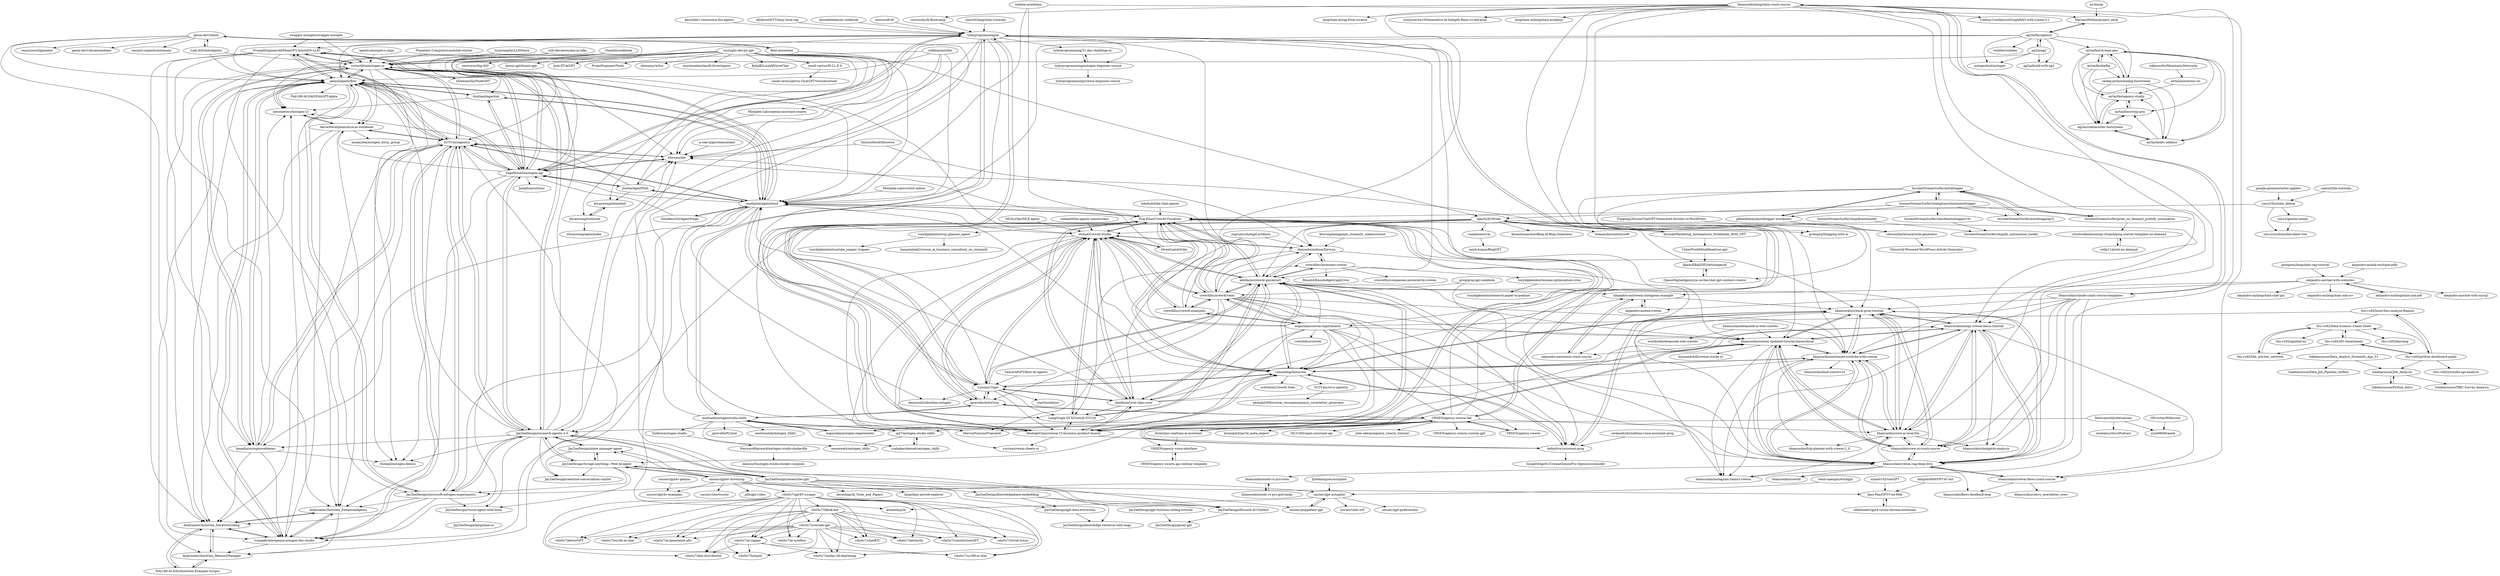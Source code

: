digraph G {
"microsoft/AI" -> "tylerprogramming/ai" ["e"=1]
"swagger-autogen/swagger-autogen" -> "PromptEngineer48/MemGPT-AutoGEN-LLM" ["e"=1]
"swagger-autogen/swagger-autogen" -> "victordibia/autogen-ui" ["e"=1]
"thu-vu92/Data-Science--Cheat-Sheet" -> "thu-vu92/DS-cheatsheets"
"thu-vu92/Data-Science--Cheat-Sheet" -> "thu-vu92/applied-ml"
"thu-vu92/Data-Science--Cheat-Sheet" -> "thu-vu92/the_witcher_network"
"thu-vu92/Data-Science--Cheat-Sheet" -> "thu-vu92/learning"
"lukebarousse/Python_Intro" -> "lukebarousse/Job_Analysis"
"RelevanceAI/relevanceai" -> "aj47/autogen-studio-skills"
"RelevanceAI/relevanceai" -> "misbahsy/Doc2Podcast" ["e"=1]
"RelevanceAI/relevanceai" -> "yym68686/aient"
"niklasnolte/MonotonicNetworks" -> "airtai/monotonic-nn"
"thu-vu92/python-dashboard-panel" -> "thu-vu92/youtube-api-analysis"
"thu-vu92/python-dashboard-panel" -> "thu-vu92/DS-cheatsheets"
"thu-vu92/python-dashboard-panel" -> "thu-vu92/Data-Science--Cheat-Sheet"
"thu-vu92/python-dashboard-panel" -> "thu-vu92/local-llms-analyse-finance"
"thu-vu92/python-dashboard-panel" -> "lukebarousse/Job_Analysis"
"thu-vu92/the_witcher_network" -> "thu-vu92/Data-Science--Cheat-Sheet"
"thu-vu92/DS-cheatsheets" -> "thu-vu92/Data-Science--Cheat-Sheet"
"thu-vu92/DS-cheatsheets" -> "thu-vu92/python-dashboard-panel"
"thu-vu92/DS-cheatsheets" -> "thu-vu92/the_witcher_network"
"lukebarousse/Job_Analysis" -> "lukebarousse/Python_Intro"
"lukebarousse/Job_Analysis" -> "lukebarousse/TRIC-Survey-Analysis"
"vitustockholm/nextjs-dropshiping-starter-template-on-demand" -> "willp11/print-on-demand"
"airtai/monotonic-nn" -> "airtai/fastagency-studio"
"lukebarousse/Data_Analyst_Streamlit_App_V1" -> "lukebarousse/Data_Job_Pipeline_Airflow"
"lukebarousse/Data_Analyst_Streamlit_App_V1" -> "lukebarousse/Job_Analysis"
"TrippingLettuce/ChatGPT-Generated-Articles-to-WordPress" -> "cleissonbarbosa/article-generator"
"ruankie/ecrivai" -> "minh-hoque/BlogGPT"
"airtai/docstring-gen" -> "ag2ai/cookiecutter-faststream"
"airtai/docstring-gen" -> "airtai/fastagency-studio"
"willp11/print-on-demand" -> "vitustockholm/nextjs-dropshiping-starter-template-on-demand"
"vdutts7/tiktok-bot" -> "vdutts7/botplot"
"vdutts7/tiktok-bot" -> "vdutts7/ai-generated-nfts"
"vdutts7/tiktok-bot" -> "vdutts7/midas-3d-depthmap"
"vdutts7/tiktok-bot" -> "vdutts7/ai-rapper"
"vdutts7/tiktok-bot" -> "vdutts7/dnn-distributed"
"vdutts7/tiktok-bot" -> "vdutts7/ai-mreflow"
"vdutts7/tiktok-bot" -> "vdutts7/youtube-gpt"
"vdutts7/tiktok-bot" -> "vdutts7/cs186-ai-chat"
"vdutts7/tiktok-bot" -> "vdutts7/chatBTC"
"vdutts7/tiktok-bot" -> "vdutts7/dexterity"
"vdutts7/tiktok-bot" -> "vdutts7/constitutionGPT"
"vdutts7/tiktok-bot" -> "vdutts7/trivial-trivia"
"airtai/nbdev-mkdocs" -> "ag2ai/cookiecutter-faststream"
"airtai/nbdev-mkdocs" -> "airtai/docstring-gen"
"airtai/nbdev-mkdocs" -> "airtai/fastagency-studio"
"airtai/nbdev-mkdocs" -> "airtai/faststream-gen"
"trypromptly/LLMStack" -> "victordibia/autogen-ui" ["e"=1]
"lobehub/lobe-chat-agents" -> "Eng-Elias/CrewAI-Visualizer" ["e"=1]
"e2b-dev/awesome-ai-sdks" -> "jaemil/agentsflow" ["e"=1]
"e2b-dev/awesome-ai-sdks" -> "SageMindAI/autogen-agi" ["e"=1]
"e2b-dev/awesome-ai-sdks" -> "victordibia/autogen-ui" ["e"=1]
"fjrdomingues/autopilot" -> "unconv/gpt-autopilot" ["e"=1]
"agentcoinorg/evo.ninja" -> "victordibia/autogen-ui" ["e"=1]
"alejandro-ao/ask-multiple-pdfs" -> "alejandro-ao/chat-with-websites" ["e"=1]
"Mintplex-Labs/vector-admin" -> "rnadigital/agentcloud" ["e"=1]
"szczyglis-dev/py-gpt" -> "Mintplex-Labs/openai-assistant-swarm" ["e"=1]
"szczyglis-dev/py-gpt" -> "jbexta/AgentPilot" ["e"=1]
"szczyglis-dev/py-gpt" -> "AJaySi/AI-Writer"
"szczyglis-dev/py-gpt" -> "PromtEngineer/Verbi" ["e"=1]
"szczyglis-dev/py-gpt" -> "nbonamy/witsy" ["e"=1]
"szczyglis-dev/py-gpt" -> "small-cactus/M.I.L.E.S"
"szczyglis-dev/py-gpt" -> "eliranwong/letmedoit"
"szczyglis-dev/py-gpt" -> "victordibia/autogen-ui"
"szczyglis-dev/py-gpt" -> "eliranwong/toolmate"
"szczyglis-dev/py-gpt" -> "muratcankoylan/AI-Investigator" ["e"=1]
"szczyglis-dev/py-gpt" -> "KoljaB/LocalAIVoiceChat" ["e"=1]
"szczyglis-dev/py-gpt" -> "enricoros/big-AGI" ["e"=1]
"szczyglis-dev/py-gpt" -> "rnadigital/agentcloud"
"szczyglis-dev/py-gpt" -> "bionic-gpt/bionic-gpt" ["e"=1]
"szczyglis-dev/py-gpt" -> "Josh-XT/AGiXT" ["e"=1]
"OpaceDigitalAgency/ai-scribe-chat-gpt-content-creator" -> "JamesEBall/SEOArticlegenAI"
"ax-llm/ax" -> "MarianoMolina/project_alice" ["e"=1]
"unconv/gpt-autopilot" -> "unconv/puppeteer-gpt"
"unconv/gpt-autopilot" -> "unconv/gpt-pydecorator"
"unconv/gpt-autopilot" -> "unconv/chat-wtf"
"unconv/gpt-autopilot" -> "kreneskyp/ix" ["e"=1]
"alejandro-ao/langchain-ask-pdf" -> "alejandro-ao/chat-with-websites" ["e"=1]
"eliranwong/letmedoit" -> "eliranwong/toolmate"
"SCTY-Inc/agentcy" -> "jaemil/agentsflow"
"SCTY-Inc/agentcy" -> "Andyinater/AutoGen_IterativeCoding"
"SCTY-Inc/agentcy" -> "ivangabriele/openai-autogen-dev-studio"
"SCTY-Inc/agentcy" -> "victordibia/autogen-ui"
"SCTY-Inc/agentcy" -> "AaronWard/generative-ai-workbook"
"SCTY-Inc/agentcy" -> "JayZeeDesign/microsoft-autogen-experiments"
"SCTY-Inc/agentcy" -> "Andyinater/AutoGen_EnhancedAgents"
"SCTY-Inc/agentcy" -> "JayZeeDesign/research-agents-3.0"
"SCTY-Inc/agentcy" -> "SageMindAI/autogen-agi"
"SCTY-Inc/agentcy" -> "PromptEngineer48/MemGPT-AutoGEN-LLM"
"SCTY-Inc/agentcy" -> "bonadio/autogenwebdemo"
"SCTY-Inc/agentcy" -> "thinkall/autogen-demos"
"SCTY-Inc/agentcy" -> "Andyinater/AutoGen_MemoryManager"
"SCTY-Inc/agentcy" -> "xforceai/ide"
"SCTY-Inc/agentcy" -> "rnadigital/agentcloud"
"team-openpm/workgpt" -> "unconv/gpt-autopilot" ["e"=1]
"airtai/fastkafka" -> "airtai/nbdev-mkdocs"
"airtai/fastkafka" -> "airtai/faststream-gen"
"airtai/fastkafka" -> "ag2ai/cookiecutter-faststream"
"airtai/fastkafka" -> "taskiq-python/taskiq-faststream"
"samwit/llm-tutorials" -> "yeyu2/Youtube_demos" ["e"=1]
"samwit/langchain-tutorials" -> "tylerprogramming/ai" ["e"=1]
"DataBassGit/AgentForge" -> "rnadigital/agentcloud" ["e"=1]
"DataBassGit/AgentForge" -> "SageMindAI/autogen-agi" ["e"=1]
"Chainlit/cookbook" -> "victordibia/autogen-ui" ["e"=1]
"Chainlit/cookbook" -> "rnadigital/agentcloud" ["e"=1]
"Chainlit/cookbook" -> "strnad/CrewAI-Studio" ["e"=1]
"Chainlit/cookbook" -> "antoineross/Autogen-UI" ["e"=1]
"viddexa/autollm" -> "victordibia/autogen-ui" ["e"=1]
"viddexa/autollm" -> "rnadigital/agentcloud" ["e"=1]
"viddexa/autollm" -> "jaemil/agentsflow" ["e"=1]
"viddexa/autollm" -> "JayZeeDesign/Discord-AI-Chatbot" ["e"=1]
"viddexa/autollm" -> "xforceai/ide" ["e"=1]
"kaushikb11/awesome-llm-agents" -> "tylerprogramming/ai" ["e"=1]
"jbexta/AgentPilot" -> "SageMindAI/autogen-agi" ["e"=1]
"jbexta/AgentPilot" -> "eliranwong/letmedoit" ["e"=1]
"jbexta/AgentPilot" -> "rnadigital/agentcloud" ["e"=1]
"jbexta/AgentPilot" -> "xforceai/ide" ["e"=1]
"jbexta/AgentPilot" -> "jaemil/agentsflow" ["e"=1]
"Link-AGI/AutoAgents" -> "jaemil/agentsflow" ["e"=1]
"Link-AGI/AutoAgents" -> "victordibia/autogen-ui" ["e"=1]
"Link-AGI/AutoAgents" -> "genia-dev/GeniA" ["e"=1]
"JayZeeDesign/researcher-gpt" -> "JayZeeDesign/Discord-AI-Chatbot"
"JayZeeDesign/researcher-gpt" -> "JayZeeDesign/research-agents-3.0"
"JayZeeDesign/researcher-gpt" -> "JayZeeDesign/Scrape-anything---Web-AI-agent"
"JayZeeDesign/researcher-gpt" -> "JayZeeDesign/inbox-manager-agent"
"JayZeeDesign/researcher-gpt" -> "JayZeeDesign/gpt-data-extraction"
"JayZeeDesign/researcher-gpt" -> "daveshap/AI_Tools_and_Papers" ["e"=1]
"JayZeeDesign/researcher-gpt" -> "JayZeeDesign/Knowledgebase-embedding"
"JayZeeDesign/researcher-gpt" -> "langchain-ai/web-explorer" ["e"=1]
"JayZeeDesign/researcher-gpt" -> "JayZeeDesign/microsoft-autogen-experiments"
"JayZeeDesign/microsoft-autogen-experiments" -> "SCTY-Inc/agentcy"
"JayZeeDesign/microsoft-autogen-experiments" -> "jaemil/agentsflow"
"JayZeeDesign/microsoft-autogen-experiments" -> "JayZeeDesign/vision-agent-with-llava"
"JayZeeDesign/microsoft-autogen-experiments" -> "Andyinater/AutoGen_IterativeCoding"
"JayZeeDesign/microsoft-autogen-experiments" -> "Andyinater/AutoGen_EnhancedAgents"
"JayZeeDesign/microsoft-autogen-experiments" -> "ivangabriele/openai-autogen-dev-studio"
"JayZeeDesign/microsoft-autogen-experiments" -> "JayZeeDesign/research-agents-3.0"
"JayZeeDesign/gpt-function-calling-tutorial" -> "JayZeeDesign/gmail-gpt"
"vdutts7/youtube-gpt" -> "vdutts7/botplot"
"vdutts7/youtube-gpt" -> "vdutts7/midas-3d-depthmap"
"vdutts7/youtube-gpt" -> "vdutts7/ai-rapper"
"vdutts7/youtube-gpt" -> "vdutts7/dnn-distributed"
"vdutts7/youtube-gpt" -> "vdutts7/cs186-ai-chat"
"vdutts7/youtube-gpt" -> "vdutts7/ai-generated-nfts"
"vdutts7/youtube-gpt" -> "vdutts7/ai-mreflow"
"vdutts7/youtube-gpt" -> "vdutts7/dexterity"
"vdutts7/youtube-gpt" -> "vdutts7/chatBTC"
"vdutts7/youtube-gpt" -> "vdutts7/betterGPT"
"vdutts7/youtube-gpt" -> "vdutts7/constitutionGPT"
"vdutts7/youtube-gpt" -> "vdutts7/trivial-trivia"
"vdutts7/youtube-gpt" -> "vdutts7/ee16b-ai-chat"
"ivangabriele/openai-autogen-dev-studio" -> "Andyinater/AutoGen_IterativeCoding"
"ivangabriele/openai-autogen-dev-studio" -> "Andyinater/AutoGen_EnhancedAgents"
"ivangabriele/openai-autogen-dev-studio" -> "Andyinater/AutoGen_MemoryManager"
"ivangabriele/openai-autogen-dev-studio" -> "SCTY-Inc/agentcy"
"ivangabriele/openai-autogen-dev-studio" -> "jaemil/agentsflow"
"ivangabriele/openai-autogen-dev-studio" -> "antoineross/Autogen-UI"
"Andyinater/AutoGen_MemoryManager" -> "Andyinater/AutoGen_IterativeCoding"
"Andyinater/AutoGen_MemoryManager" -> "Poly186-AI-DAO/AutoGen-Example-Scripts"
"ktynski/Marketing_Automations_Notebooks_With_GPT" -> "AJaySi/AI-Writer" ["e"=1]
"ktynski/Marketing_Automations_Notebooks_With_GPT" -> "CyberPunkMetalHead/seo-gpt" ["e"=1]
"genia-dev/GeniA" -> "genia-dev/vibraniumdome"
"genia-dev/GeniA" -> "emrgnt-cmplxty/automata" ["e"=1]
"genia-dev/GeniA" -> "SageMindAI/autogen-agi"
"genia-dev/GeniA" -> "fleet-ai/context" ["e"=1]
"genia-dev/GeniA" -> "kreneskyp/ix" ["e"=1]
"genia-dev/GeniA" -> "ivangabriele/openai-autogen-dev-studio"
"genia-dev/GeniA" -> "jaemil/agentsflow"
"genia-dev/GeniA" -> "ennucore/clippinator" ["e"=1]
"genia-dev/GeniA" -> "Link-AGI/AutoAgents" ["e"=1]
"CyberPunkMetalHead/seo-gpt" -> "JamesEBall/SEOArticlegenAI"
"cleissonbarbosa/article-generator" -> "Glimor/AI-Powered-WordPress-Article-Generator"
"jakeadelman/autoblogger-wordpress" -> "IncomeStreamSurfer/autoblogger"
"jakeadelman/autoblogger-wordpress" -> "cleissonbarbosa/article-generator"
"IncomeStreamSurfer/autoblogger" -> "jakeadelman/autoblogger-wordpress"
"IncomeStreamSurfer/autoblogger" -> "IncomeStreamSurfer/autobloggingv2"
"IncomeStreamSurfer/autoblogger" -> "IncomeStreamSurfer/chatgptassistantautoblogger"
"IncomeStreamSurfer/autoblogger" -> "IncomeStreamSurfer/print_on_demand_printify_automation"
"IncomeStreamSurfer/autoblogger" -> "grumpyp/blogging-with-ai"
"IncomeStreamSurfer/autoblogger" -> "OpaceDigitalAgency/ai-scribe-chat-gpt-content-creator"
"Andyinater/AutoGen_IterativeCoding" -> "Andyinater/AutoGen_MemoryManager"
"Andyinater/AutoGen_IterativeCoding" -> "ivangabriele/openai-autogen-dev-studio"
"Andyinater/AutoGen_IterativeCoding" -> "Andyinater/AutoGen_EnhancedAgents"
"Andyinater/AutoGen_IterativeCoding" -> "Poly186-AI-DAO/AutoGen-Example-Scripts"
"JayZeeDesign/gpt-data-extraction" -> "JayZeeDesign/knowledge-retrieval-with-imgs"
"JayZeeDesign/Discord-AI-Chatbot" -> "JayZeeDesign/gmail-gpt"
"unconv/puppeteer-gpt" -> "unconv/gpt-autopilot"
"IncomeStreamSurfer/print_on_demand_printify_automation" -> "vitustockholm/nextjs-dropshiping-starter-template-on-demand"
"IncomeStreamSurfer/print_on_demand_printify_automation" -> "IncomeStreamSurfer/autoblogger"
"JamesEBall/SEOArticlegenAI" -> "OpaceDigitalAgency/ai-scribe-chat-gpt-content-creator"
"AaronWard/generative-ai-workbook" -> "SCTY-Inc/agentcy"
"AaronWard/generative-ai-workbook" -> "antoineross/Autogen-UI"
"AaronWard/generative-ai-workbook" -> "Andyinater/AutoGen_IterativeCoding"
"AaronWard/generative-ai-workbook" -> "Andyinater/AutoGen_EnhancedAgents"
"AaronWard/generative-ai-workbook" -> "msamylea/autogen_focus_group"
"AaronWard/generative-ai-workbook" -> "ivangabriele/openai-autogen-dev-studio"
"Poly186-AI-DAO/AutoGen-Example-Scripts" -> "Andyinater/AutoGen_MemoryManager"
"Poly186-AI-DAO/AutoGen-Example-Scripts" -> "Andyinater/AutoGen_IterativeCoding"
"JayZeeDesign/Knowledgebase-embedding" -> "JayZeeDesign/gpt-data-extraction"
"JayZeeDesign/Knowledgebase-embedding" -> "JayZeeDesign/Discord-AI-Chatbot"
"JayZeeDesign/Knowledgebase-embedding" -> "JayZeeDesign/knowledge-retrieval-with-imgs"
"airtai/faststream-gen" -> "taskiq-python/taskiq-faststream"
"airtai/faststream-gen" -> "airtai/nbdev-mkdocs"
"airtai/faststream-gen" -> "ag2ai/cookiecutter-faststream"
"airtai/faststream-gen" -> "airtai/fastagency-studio"
"airtai/faststream-gen" -> "airtai/fastkafka"
"airtai/faststream-gen" -> "airtai/docstring-gen"
"StreetLamb/tribe" -> "strnad/CrewAI-Studio" ["e"=1]
"StreetLamb/tribe" -> "xforceai/ide" ["e"=1]
"Jiayi-Pan/GPT-V-on-Web" -> "olliethedev/gpt4-vision-chrome-extension"
"ishan0102/vimGPT" -> "Jiayi-Pan/GPT-V-on-Web" ["e"=1]
"xforceai/ide" -> "SageMindAI/autogen-agi"
"xforceai/ide" -> "SCTY-Inc/agentcy"
"VRSEN/agency-swarm" -> "VRSEN/agency-swarm-lab" ["e"=1]
"bhancockio/nextjs-crewai-basic-tutorial" -> "bhancockio/crewai-groq-tutorial"
"bhancockio/nextjs-crewai-basic-tutorial" -> "bhancockio/crewai-updated-tutorial-hierarchical"
"bhancockio/nextjs-crewai-basic-tutorial" -> "bhancockio/automate-youtube-with-crewai"
"bhancockio/nextjs-crewai-basic-tutorial" -> "bhancockio/instagram-llama3-crewai"
"bhancockio/nextjs-crewai-basic-tutorial" -> "bhancockio/crew-ai-crash-course"
"bhancockio/nextjs-crewai-basic-tutorial" -> "bhancockio/crew-ai-local-llm"
"bhancockio/nextjs-crewai-basic-tutorial" -> "bhancockio/crewai-rag-deep-dive"
"bhancockio/nextjs-crewai-basic-tutorial" -> "bhancockio/crewai-flows-crash-course"
"bhancockio/nextjs-crewai-basic-tutorial" -> "bhancockio/chatgpt4o-analysis"
"crewAIInc/crewAI-examples" -> "crewAIInc/crewAI-tools" ["e"=1]
"crewAIInc/crewAI-examples" -> "strnad/CrewAI-Studio" ["e"=1]
"crewAIInc/crewAI-examples" -> "majacinka/crewai-experiments" ["e"=1]
"crewAIInc/crewAI-examples" -> "Eng-Elias/CrewAI-Visualizer" ["e"=1]
"AllAboutAI-YT/easy-local-rag" -> "tylerprogramming/ai" ["e"=1]
"a-real-ai/pywinassistant" -> "xforceai/ide" ["e"=1]
"eidolon-ai/eidolon" -> "MarianoMolina/project_alice" ["e"=1]
"eidolon-ai/eidolon" -> "Eng-Elias/CrewAI-Visualizer" ["e"=1]
"eidolon-ai/eidolon" -> "rnadigital/agentcloud" ["e"=1]
"MLSysOps/MLE-agent" -> "strnad/CrewAI-Studio" ["e"=1]
"curiousily/AI-Bootcamp" -> "tylerprogramming/ai" ["e"=1]
"unconv/gpt4v-browsing" -> "JayZeeDesign/Scrape-anything---Web-AI-agent"
"unconv/gpt4v-browsing" -> "unconv/puppeteer-gpt"
"unconv/gpt4v-browsing" -> "vdutts7/gpt4V-scraper"
"unconv/gpt4v-browsing" -> "Jiayi-Pan/GPT-V-on-Web"
"unconv/gpt4v-browsing" -> "unconv/gpt-autopilot"
"unconv/gpt4v-browsing" -> "unconv/shortrocity" ["e"=1]
"unconv/gpt4v-browsing" -> "JayZeeDesign/inbox-manager-agent"
"unconv/gpt4v-browsing" -> "unconv/gpt4v-examples"
"unconv/gpt4v-browsing" -> "jide/gpt-video"
"JayZeeDesign/Scrape-anything---Web-AI-agent" -> "unconv/gpt4v-browsing"
"JayZeeDesign/Scrape-anything---Web-AI-agent" -> "JayZeeDesign/research-agents-3.0"
"JayZeeDesign/Scrape-anything---Web-AI-agent" -> "JayZeeDesign/inbox-manager-agent"
"JayZeeDesign/Scrape-anything---Web-AI-agent" -> "JayZeeDesign/realtime-conversation-copilot"
"JayZeeDesign/Scrape-anything---Web-AI-agent" -> "JayZeeDesign/researcher-gpt"
"JayZeeDesign/Scrape-anything---Web-AI-agent" -> "JayZeeDesign/vision-agent-with-llava"
"JayZeeDesign/Scrape-anything---Web-AI-agent" -> "JayZeeDesign/microsoft-autogen-experiments"
"olliethedev/gpt4-vision-chrome-extension" -> "Jiayi-Pan/GPT-V-on-Web"
"WaywardHayward/autogen-studio-dockerfile" -> "danmurf/autogen-studio-docker-compose"
"yeyu2/Youtube_demos" -> "yeyu2/gemini-nextjs"
"yeyu2/Youtube_demos" -> "yeyu2/multimodal-client-vite"
"yeyu2/Youtube_demos" -> "Eng-Elias/CrewAI-Visualizer"
"small-cactus/M.I.L.E.S" -> "small-cactus/Jarvis-ChatGPT-VoiceAssistant"
"JayZeeDesign/research-agents-3.0" -> "JayZeeDesign/Scrape-anything---Web-AI-agent"
"JayZeeDesign/research-agents-3.0" -> "SCTY-Inc/agentcy"
"JayZeeDesign/research-agents-3.0" -> "SageMindAI/autogen-agi"
"JayZeeDesign/research-agents-3.0" -> "JayZeeDesign/inbox-manager-agent"
"JayZeeDesign/research-agents-3.0" -> "JayZeeDesign/microsoft-autogen-experiments"
"JayZeeDesign/research-agents-3.0" -> "JayZeeDesign/vision-agent-with-llava"
"JayZeeDesign/research-agents-3.0" -> "jaemil/agentsflow"
"JayZeeDesign/research-agents-3.0" -> "JayZeeDesign/researcher-gpt"
"JayZeeDesign/research-agents-3.0" -> "victordibia/autogen-ui"
"JayZeeDesign/research-agents-3.0" -> "xforceai/ide"
"JayZeeDesign/research-agents-3.0" -> "JayZeeDesign/realtime-conversation-copilot"
"JayZeeDesign/research-agents-3.0" -> "thinkall/autogen-demos"
"JayZeeDesign/research-agents-3.0" -> "bonadio/autogenwebdemo"
"JayZeeDesign/research-agents-3.0" -> "JayZeeDesign/Discord-AI-Chatbot"
"JayZeeDesign/research-agents-3.0" -> "PromptEngineer48/MemGPT-AutoGEN-LLM"
"pixegami/langchain-rag-tutorial" -> "alejandro-ao/chat-with-websites" ["e"=1]
"VRSEN/agency-swarm-lab" -> "VRSEN/agency-swarm" ["e"=1]
"VRSEN/agency-swarm-lab" -> "jgravelle/AutoGroq" ["e"=1]
"VRSEN/agency-swarm-lab" -> "john-adeojo/agency_swarm_tutorial" ["e"=1]
"VRSEN/agency-swarm-lab" -> "VRSEN/agency-swarm-custom-gpt"
"VRSEN/agency-swarm-lab" -> "disler/poc-realtime-ai-assistant" ["e"=1]
"VRSEN/agency-swarm-lab" -> "VRSEN/agency-voice-interface"
"VRSEN/agency-swarm-lab" -> "Eng-Elias/CrewAI-Visualizer"
"VRSEN/agency-swarm-lab" -> "MervinPraison/PraisonAI" ["e"=1]
"VRSEN/agency-swarm-lab" -> "JayZeeDesign/research-agents-3.0"
"VRSEN/agency-swarm-lab" -> "tylerprogramming/ai"
"VRSEN/agency-swarm-lab" -> "brainqub3/jar3d_meta_expert" ["e"=1]
"VRSEN/agency-swarm-lab" -> "JayZeeDesign/Scrape-anything---Web-AI-agent"
"VRSEN/agency-swarm-lab" -> "SCTY-Inc/agentcy"
"VRSEN/agency-swarm-lab" -> "bhancockio/crew-ai-local-llm"
"VRSEN/agency-swarm-lab" -> "MLT-OSS/open-assistant-api" ["e"=1]
"groq/groq-api-cookbook" -> "definitive-io/crewai-groq" ["e"=1]
"groq/groq-api-cookbook" -> "crewAIInc/crewAI-tools" ["e"=1]
"bhancockio/crew-ai-crash-course" -> "bhancockio/crewai-updated-tutorial-hierarchical"
"bhancockio/crew-ai-crash-course" -> "bhancockio/crew-ai-local-llm"
"bhancockio/crew-ai-crash-course" -> "bhancockio/nextjs-crewai-basic-tutorial"
"bhancockio/crew-ai-crash-course" -> "bhancockio/crewai-groq-tutorial"
"bhancockio/crew-ai-crash-course" -> "bhancockio/crewai-rag-deep-dive"
"bhancockio/crew-ai-crash-course" -> "bhancockio/automate-youtube-with-crewai"
"Eng-Elias/CrewAI-Visualizer" -> "AbubakrChan/crewai-UI-business-product-launch"
"Eng-Elias/CrewAI-Visualizer" -> "LangGraph-GUI/CrewAI-GUI-Qt"
"Eng-Elias/CrewAI-Visualizer" -> "strnad/CrewAI-Studio"
"Eng-Elias/CrewAI-Visualizer" -> "yanniedog/Autocrew"
"Eng-Elias/CrewAI-Visualizer" -> "definitive-io/crewai-groq"
"Eng-Elias/CrewAI-Visualizer" -> "crewAIInc/crewAI-tools"
"Eng-Elias/CrewAI-Visualizer" -> "alexfazio/crewAI-quickstart"
"Eng-Elias/CrewAI-Visualizer" -> "Upsonic/Tiger"
"Eng-Elias/CrewAI-Visualizer" -> "rnadigital/agentcloud"
"Eng-Elias/CrewAI-Visualizer" -> "bhancockio/crewai-rag-deep-dive"
"Eng-Elias/CrewAI-Visualizer" -> "bhancockio/crewai-updated-tutorial-hierarchical"
"Eng-Elias/CrewAI-Visualizer" -> "bhancockio/crewai-groq-tutorial"
"Eng-Elias/CrewAI-Visualizer" -> "bhancockio/nextjs-crewai-basic-tutorial"
"Eng-Elias/CrewAI-Visualizer" -> "alexfazio/viral-clips-crew"
"Eng-Elias/CrewAI-Visualizer" -> "tonykipkemboi/trip_planner_agent"
"thu-vu92/local-llms-analyse-finance" -> "thu-vu92/python-dashboard-panel"
"thu-vu92/local-llms-analyse-finance" -> "majacinka/crewai-experiments"
"thu-vu92/local-llms-analyse-finance" -> "thu-vu92/Data-Science--Cheat-Sheet"
"Planetary-Computers/autotab-starter" -> "victordibia/autogen-ui" ["e"=1]
"bhancockio/crewai-updated-tutorial-hierarchical" -> "bhancockio/crew-ai-crash-course"
"bhancockio/crewai-updated-tutorial-hierarchical" -> "bhancockio/crewai-groq-tutorial"
"bhancockio/crewai-updated-tutorial-hierarchical" -> "bhancockio/automate-youtube-with-crewai"
"bhancockio/crewai-updated-tutorial-hierarchical" -> "bhancockio/crew-ai-local-llm"
"bhancockio/crewai-updated-tutorial-hierarchical" -> "bhancockio/nextjs-crewai-basic-tutorial"
"bhancockio/crewai-updated-tutorial-hierarchical" -> "linuxandchill/crewai-stocks-yt"
"bhancockio/crewai-updated-tutorial-hierarchical" -> "alejandro-ao/crewai-crash-course"
"bhancockio/crewai-updated-tutorial-hierarchical" -> "bhancockio/instagram-llama3-crewai"
"bhancockio/crewai-updated-tutorial-hierarchical" -> "bhancockio/crewai-rag-deep-dive"
"bhancockio/crewai-updated-tutorial-hierarchical" -> "AbubakrChan/crewai-UI-business-product-launch"
"bhancockio/crewai-groq-tutorial" -> "bhancockio/crewai-updated-tutorial-hierarchical"
"bhancockio/crewai-groq-tutorial" -> "bhancockio/crew-ai-local-llm"
"bhancockio/crewai-groq-tutorial" -> "bhancockio/nextjs-crewai-basic-tutorial"
"bhancockio/crewai-groq-tutorial" -> "bhancockio/instagram-llama3-crewai"
"bhancockio/crewai-groq-tutorial" -> "bhancockio/automate-youtube-with-crewai"
"bhancockio/crewai-groq-tutorial" -> "bhancockio/crew-ai-crash-course"
"bhancockio/crewai-groq-tutorial" -> "definitive-io/crewai-groq"
"bhancockio/crewai-groq-tutorial" -> "yanniedog/Autocrew"
"bhancockio/crewai-groq-tutorial" -> "bhancockio/crewai-rag-deep-dive"
"jaemil/agentsflow" -> "victordibia/autogen-ui"
"jaemil/agentsflow" -> "SCTY-Inc/agentcy"
"jaemil/agentsflow" -> "ivangabriele/openai-autogen-dev-studio"
"jaemil/agentsflow" -> "bonadio/autogenwebdemo"
"jaemil/agentsflow" -> "rnadigital/agentcloud"
"jaemil/agentsflow" -> "Andyinater/AutoGen_IterativeCoding"
"jaemil/agentsflow" -> "SageMindAI/autogen-agi"
"jaemil/agentsflow" -> "JayZeeDesign/microsoft-autogen-experiments"
"jaemil/agentsflow" -> "Andyinater/AutoGen_EnhancedAgents"
"jaemil/agentsflow" -> "PromptEngineer48/MemGPT-AutoGEN-LLM"
"jaemil/agentsflow" -> "dustland/agentok"
"jaemil/agentsflow" -> "Andyinater/AutoGen_MemoryManager"
"jaemil/agentsflow" -> "antoineross/Autogen-UI"
"jaemil/agentsflow" -> "Poly186-AI-DAO/PolyGPT-alpha"
"jaemil/agentsflow" -> "AaronWard/generative-ai-workbook"
"victordibia/autogen-ui" -> "jaemil/agentsflow"
"victordibia/autogen-ui" -> "SCTY-Inc/agentcy"
"victordibia/autogen-ui" -> "bonadio/autogenwebdemo"
"victordibia/autogen-ui" -> "rnadigital/agentcloud"
"victordibia/autogen-ui" -> "PromptEngineer48/MemGPT-AutoGEN-LLM"
"victordibia/autogen-ui" -> "antoineross/Autogen-UI"
"victordibia/autogen-ui" -> "SageMindAI/autogen-agi"
"victordibia/autogen-ui" -> "ivangabriele/openai-autogen-dev-studio"
"victordibia/autogen-ui" -> "AaronWard/generative-ai-workbook"
"victordibia/autogen-ui" -> "xforceai/ide"
"victordibia/autogen-ui" -> "JayZeeDesign/research-agents-3.0"
"victordibia/autogen-ui" -> "thinkall/autogen-demos"
"victordibia/autogen-ui" -> "Andyinater/AutoGen_IterativeCoding"
"victordibia/autogen-ui" -> "xXAdonesXx/NodeGPT" ["e"=1]
"victordibia/autogen-ui" -> "dustland/agentok"
"crewAIInc/crewAI-tools" -> "crewAIInc/crewAI-examples" ["e"=1]
"crewAIInc/crewAI-tools" -> "Eng-Elias/CrewAI-Visualizer"
"crewAIInc/crewAI-tools" -> "strnad/CrewAI-Studio"
"crewAIInc/crewAI-tools" -> "alexfazio/crewAI-quickstart"
"crewAIInc/crewAI-tools" -> "AbubakrChan/crewai-UI-business-product-launch"
"crewAIInc/crewAI-tools" -> "yanniedog/Autocrew"
"crewAIInc/crewAI-tools" -> "majacinka/crewai-experiments"
"crewAIInc/crewAI-tools" -> "bhancockio/crewai-updated-tutorial-hierarchical"
"crewAIInc/crewAI-tools" -> "jgravelle/AutoGroq" ["e"=1]
"crewAIInc/crewAI-tools" -> "MervinPraison/PraisonAI" ["e"=1]
"crewAIInc/crewAI-tools" -> "bhancockio/crewai-rag-deep-dive"
"crewAIInc/crewAI-tools" -> "rnadigital/agentcloud"
"crewAIInc/crewAI-tools" -> "bhancockio/automate-youtube-with-crewai"
"crewAIInc/crewAI-tools" -> "crewAIInc/awesome-crewai"
"crewAIInc/crewAI-tools" -> "theyashwanthsai/Devyan"
"ddupont808/GPT-4V-Act" -> "Jiayi-Pan/GPT-V-on-Web" ["e"=1]
"tylerprogramming/ai" -> "tylerprogramming/31-day-challenge-ai"
"tylerprogramming/ai" -> "jgravelle/AutoGroq" ["e"=1]
"tylerprogramming/ai" -> "SageMindAI/autogen-agi"
"tylerprogramming/ai" -> "tylerprogramming/autogen-beginner-course"
"tylerprogramming/ai" -> "madtank/autogenstudio-skills"
"tylerprogramming/ai" -> "SCTY-Inc/agentcy"
"tylerprogramming/ai" -> "JayZeeDesign/research-agents-3.0"
"tylerprogramming/ai" -> "PromptEngineer48/MemGPT-AutoGEN-LLM"
"tylerprogramming/ai" -> "jaemil/agentsflow"
"tylerprogramming/ai" -> "alexfazio/crewAI-quickstart"
"tylerprogramming/ai" -> "MervinPraison/PraisonAI" ["e"=1]
"tylerprogramming/ai" -> "xforceai/ide"
"tylerprogramming/ai" -> "crewAIInc/crewAI-tools"
"tylerprogramming/ai" -> "thinkall/autogen-demos"
"tylerprogramming/ai" -> "VRSEN/agency-swarm-lab"
"serkandyck/realtime-voice-assistant-groq" -> "definitive-io/crewai-groq" ["e"=1]
"majacinka/crewai-experiments" -> "crewAIInc/crewAI-tools"
"majacinka/crewai-experiments" -> "crewAIInc/crewAI-examples" ["e"=1]
"majacinka/crewai-experiments" -> "alexfazio/crewAI-quickstart"
"majacinka/crewai-experiments" -> "yanniedog/Autocrew"
"majacinka/crewai-experiments" -> "Eng-Elias/CrewAI-Visualizer"
"majacinka/crewai-experiments" -> "AbubakrChan/crewai-UI-business-product-launch"
"majacinka/crewai-experiments" -> "bhancockio/crewai-updated-tutorial-hierarchical"
"majacinka/crewai-experiments" -> "strnad/CrewAI-Studio"
"majacinka/crewai-experiments" -> "majacinka/autogen-experiments"
"majacinka/crewai-experiments" -> "definitive-io/crewai-groq"
"majacinka/crewai-experiments" -> "crewAIInc/crewAI" ["e"=1]
"majacinka/crewai-experiments" -> "alexfazio/viral-clips-crew"
"majacinka/crewai-experiments" -> "VRSEN/agency-swarm" ["e"=1]
"majacinka/crewai-experiments" -> "VRSEN/agency-swarm-lab"
"majacinka/crewai-experiments" -> "tylerprogramming/ai"
"jgravelle/AutoGroq" -> "strnad/CrewAI-Studio" ["e"=1]
"jgravelle/AutoGroq" -> "VRSEN/agency-swarm-lab" ["e"=1]
"jgravelle/AutoGroq" -> "tylerprogramming/ai" ["e"=1]
"jgravelle/AutoGroq" -> "madtank/autogenstudio-skills" ["e"=1]
"jgravelle/AutoGroq" -> "Upsonic/Tiger" ["e"=1]
"SamurAIGPT/Best-AI-Agents" -> "Upsonic/Tiger" ["e"=1]
"alejandro-ao/crewai-instagram-example" -> "alejandro-ao/crewai-crash-course"
"alejandro-ao/crewai-instagram-example" -> "alejandro-ao/exa-crewai"
"alejandro-ao/crewai-instagram-example" -> "bhancockio/crewai-groq-tutorial"
"PromptEngineer48/MemGPT-AutoGEN-LLM" -> "jaemil/agentsflow"
"PromptEngineer48/MemGPT-AutoGEN-LLM" -> "SageMindAI/autogen-agi"
"PromptEngineer48/MemGPT-AutoGEN-LLM" -> "SCTY-Inc/agentcy"
"PromptEngineer48/MemGPT-AutoGEN-LLM" -> "victordibia/autogen-ui"
"PromptEngineer48/MemGPT-AutoGEN-LLM" -> "JayZeeDesign/microsoft-autogen-experiments"
"PromptEngineer48/MemGPT-AutoGEN-LLM" -> "Andyinater/AutoGen_IterativeCoding"
"PromptEngineer48/MemGPT-AutoGEN-LLM" -> "Andyinater/AutoGen_EnhancedAgents"
"PromptEngineer48/MemGPT-AutoGEN-LLM" -> "bonadio/autogenwebdemo"
"MarianoMolina/project_alice" -> "ag2ai/fastagency"
"definitive-io/crewai-groq" -> "yanniedog/Autocrew"
"definitive-io/crewai-groq" -> "bhancockio/crewai-groq-tutorial"
"definitive-io/crewai-groq" -> "InsightEdge01/CrewaiGeminiPro-Opensourcemodel"
"definitive-io/crewai-groq" -> "Eng-Elias/CrewAI-Visualizer"
"dustland/agentok" -> "jaemil/agentsflow"
"dustland/agentok" -> "rnadigital/agentcloud"
"dustland/agentok" -> "SageMindAI/autogen-agi"
"dustland/agentok" -> "antoineross/Autogen-UI"
"alejandro-ao/chat-with-websites" -> "alejandro-ao/chat-with-mysql"
"alejandro-ao/chat-with-websites" -> "alejandro-ao/exa-crewai"
"alejandro-ao/chat-with-websites" -> "alejandro-ao/crewai-instagram-example"
"alejandro-ao/chat-with-websites" -> "alejandro-ao/langchain-chat-gui" ["e"=1]
"alejandro-ao/chat-with-websites" -> "alejandro-ao/langchain-ask-csv" ["e"=1]
"alejandro-ao/chat-with-websites" -> "alejandro-ao/langchain-ask-pdf" ["e"=1]
"madtank/autogenstudio-skills" -> "aj47/autogen-studio-skills"
"madtank/autogenstudio-skills" -> "majacinka/autogen-experiments"
"madtank/autogenstudio-skills" -> "csabakecskemeti/autogen_skillz"
"madtank/autogenstudio-skills" -> "emooreatx/autogen_skills"
"madtank/autogenstudio-skills" -> "jgravelle/Py2md" ["e"=1]
"madtank/autogenstudio-skills" -> "neutrinotek/Autogen_Skills"
"madtank/autogenstudio-skills" -> "jgravelle/AutoGroq" ["e"=1]
"madtank/autogenstudio-skills" -> "tylerprogramming/ai"
"madtank/autogenstudio-skills" -> "xforceai/ide"
"madtank/autogenstudio-skills" -> "lludlow/autogen-studio"
"rnadigital/agentcloud" -> "jaemil/agentsflow"
"rnadigital/agentcloud" -> "victordibia/autogen-ui"
"rnadigital/agentcloud" -> "Eng-Elias/CrewAI-Visualizer"
"rnadigital/agentcloud" -> "dustland/agentok"
"rnadigital/agentcloud" -> "AbubakrChan/crewai-UI-business-product-launch"
"rnadigital/agentcloud" -> "DataBassGit/AgentForge" ["e"=1]
"rnadigital/agentcloud" -> "jbexta/AgentPilot" ["e"=1]
"rnadigital/agentcloud" -> "denonrailz/obsidian-autogen"
"rnadigital/agentcloud" -> "ivangabriele/openai-autogen-dev-studio"
"rnadigital/agentcloud" -> "Upsonic/Tiger"
"rnadigital/agentcloud" -> "JayZeeDesign/microsoft-autogen-experiments"
"rnadigital/agentcloud" -> "SCTY-Inc/agentcy"
"rnadigital/agentcloud" -> "bonadio/autogenwebdemo"
"rnadigital/agentcloud" -> "SageMindAI/autogen-agi"
"rnadigital/agentcloud" -> "yanniedog/Autocrew"
"majacinka/autogen-experiments" -> "madtank/autogenstudio-skills"
"alejandro-ao/crewai-crash-course" -> "alejandro-ao/crewai-instagram-example"
"taskiq-python/taskiq-faststream" -> "airtai/faststream-gen"
"taskiq-python/taskiq-faststream" -> "ag2ai/cookiecutter-faststream"
"taskiq-python/taskiq-faststream" -> "airtai/fastagency-studio"
"taskiq-python/taskiq-faststream" -> "airtai/nbdev-mkdocs"
"Andyinater/AutoGen_EnhancedAgents" -> "Andyinater/AutoGen_MemoryManager"
"Andyinater/AutoGen_EnhancedAgents" -> "ivangabriele/openai-autogen-dev-studio"
"Andyinater/AutoGen_EnhancedAgents" -> "Andyinater/AutoGen_IterativeCoding"
"fleet-ai/context" -> "genia-dev/GeniA" ["e"=1]
"fleet-ai/context" -> "xforceai/ide" ["e"=1]
"eliranwong/toolmate" -> "eliranwong/letmedoit"
"eliranwong/toolmate" -> "eliranwong/agentmake"
"OEvortex/Webscout" -> "yym68686/aient" ["e"=1]
"csabakecskemeti/autogen_skillz" -> "aj47/autogen-studio-skills"
"aj47/autogen-studio-skills" -> "csabakecskemeti/autogen_skillz"
"aj47/autogen-studio-skills" -> "madtank/autogenstudio-skills"
"aj47/autogen-studio-skills" -> "emooreatx/autogen_skills"
"bhancockio/crew-ai-local-llm" -> "bhancockio/crewai-groq-tutorial"
"bhancockio/crew-ai-local-llm" -> "bhancockio/crew-ai-crash-course"
"bhancockio/crew-ai-local-llm" -> "bhancockio/crewai-updated-tutorial-hierarchical"
"bhancockio/crew-ai-local-llm" -> "bhancockio/trip-planner-with-crewai-2_0"
"bhancockio/crew-ai-local-llm" -> "bhancockio/automate-youtube-with-crewai"
"bhancockio/crew-ai-local-llm" -> "bhancockio/nextjs-crewai-basic-tutorial"
"bhancockio/crew-ai-local-llm" -> "bhancockio/chatgpt4o-analysis"
"bhancockio/crew-ai-local-llm" -> "bhancockio/instagram-llama3-crewai"
"bhancockio/automate-youtube-with-crewai" -> "bhancockio/crewai-updated-tutorial-hierarchical"
"bhancockio/automate-youtube-with-crewai" -> "bhancockio/nextjs-crewai-basic-tutorial"
"bhancockio/automate-youtube-with-crewai" -> "bhancockio/crewai-groq-tutorial"
"bhancockio/automate-youtube-with-crewai" -> "bhancockio/crew-ai-local-llm"
"bhancockio/automate-youtube-with-crewai" -> "bhancockio/crewai-rag-deep-dive"
"bhancockio/automate-youtube-with-crewai" -> "bhancockio/instagram-llama3-crewai"
"bhancockio/automate-youtube-with-crewai" -> "bhancockio/crew-ai-crash-course"
"bhancockio/automate-youtube-with-crewai" -> "yanniedog/Autocrew"
"bhancockio/automate-youtube-with-crewai" -> "bhancockio/lead-convert-yt"
"bhancockio/automate-youtube-with-crewai" -> "bhancockio/trip-planner-with-crewai-2_0"
"alexfazio/crewAI-quickstart" -> "AbubakrChan/crewai-UI-business-product-launch"
"alexfazio/crewAI-quickstart" -> "LangGraph-GUI/CrewAI-GUI-Qt"
"alexfazio/crewAI-quickstart" -> "alexfazio/viral-clips-crew"
"alexfazio/crewAI-quickstart" -> "Eng-Elias/CrewAI-Visualizer"
"alexfazio/crewAI-quickstart" -> "crewAIInc/crewAI-tools"
"alexfazio/crewAI-quickstart" -> "strnad/CrewAI-Studio"
"alexfazio/crewAI-quickstart" -> "yanniedog/Autocrew"
"alexfazio/crewAI-quickstart" -> "bhancockio/crewai-rag-deep-dive"
"alexfazio/crewAI-quickstart" -> "theyashwanthsai/Devyan"
"alexfazio/crewAI-quickstart" -> "definitive-io/crewai-groq"
"alexfazio/crewAI-quickstart" -> "Upsonic/Tiger"
"alexfazio/crewAI-quickstart" -> "bhancockio/crewai-updated-tutorial-hierarchical"
"alexfazio/crewAI-quickstart" -> "crewAIInc/awesome-crewai"
"alexfazio/crewAI-quickstart" -> "alejandro-ao/crewai-instagram-example"
"alexfazio/crewAI-quickstart" -> "bhancockio/crew-ai-local-llm"
"IncomeStreamSurfer/chatgptassistantautoblogger" -> "IncomeStreamSurfer/autoblogger"
"IncomeStreamSurfer/chatgptassistantautoblogger" -> "IncomeStreamSurfer/autobloggingv2"
"IncomeStreamSurfer/chatgptassistantautoblogger" -> "IncomeStreamSurfer/print_on_demand_printify_automation"
"IncomeStreamSurfer/chatgptassistantautoblogger" -> "jakeadelman/autoblogger-wordpress"
"IncomeStreamSurfer/chatgptassistantautoblogger" -> "IncomeStreamSurfer/claudeautobloggerv3v"
"IncomeStreamSurfer/chatgptassistantautoblogger" -> "AJaySi/AI-Writer"
"bonadio/autogenwebdemo" -> "jaemil/agentsflow"
"bonadio/autogenwebdemo" -> "victordibia/autogen-ui"
"bonadio/autogenwebdemo" -> "Andyinater/AutoGen_IterativeCoding"
"bonadio/autogenwebdemo" -> "thinkall/autogen-demos"
"bonadio/autogenwebdemo" -> "SCTY-Inc/agentcy"
"bonadio/autogenwebdemo" -> "ivangabriele/openai-autogen-dev-studio"
"bonadio/autogenwebdemo" -> "antoineross/Autogen-UI"
"Mintplex-Labs/openai-assistant-swarm" -> "xforceai/ide" ["e"=1]
"SCTY-Inc/civic-agentcy" -> "peshak2008/crewai_resumesummary_coverletter_generator"
"IncomeStreamSurfer/autobloggingv2" -> "IncomeStreamSurfer/autoblogger"
"Upsonic/Tiger" -> "Eng-Elias/CrewAI-Visualizer"
"Upsonic/Tiger" -> "yanniedog/Autocrew"
"Upsonic/Tiger" -> "AbubakrChan/crewai-UI-business-product-launch"
"Upsonic/Tiger" -> "LangGraph-GUI/CrewAI-GUI-Qt"
"Upsonic/Tiger" -> "alexfazio/crewAI-quickstart"
"Upsonic/Tiger" -> "strnad/CrewAI-Studio"
"Upsonic/Tiger" -> "rnadigital/agentcloud"
"Upsonic/Tiger" -> "startino/aitino"
"Upsonic/Tiger" -> "jgravelle/AutoGroq" ["e"=1]
"Upsonic/Tiger" -> "denonrailz/obsidian-autogen"
"Upsonic/Tiger" -> "alexfazio/viral-clips-crew"
"Upsonic/Tiger" -> "bhancockio/nextjs-crewai-basic-tutorial"
"AJaySi/AI-Writer" -> "hilmanski/contentswift" ["e"=1]
"AJaySi/AI-Writer" -> "JamesEBall/SEOArticlegenAI"
"AJaySi/AI-Writer" -> "ruankie/ecrivai"
"AJaySi/AI-Writer" -> "ktynski/Marketing_Automations_Notebooks_With_GPT" ["e"=1]
"AJaySi/AI-Writer" -> "ikramhasan/AutoBlog-AI-Blog-Generator"
"AJaySi/AI-Writer" -> "theyashwanthsai/Devyan"
"AJaySi/AI-Writer" -> "strnad/CrewAI-Studio"
"AJaySi/AI-Writer" -> "grumpyp/blogging-with-ai"
"AJaySi/AI-Writer" -> "Upsonic/Tiger"
"AJaySi/AI-Writer" -> "JayZeeDesign/research-agents-3.0"
"AJaySi/AI-Writer" -> "alexfazio/crewAI-quickstart"
"SageMindAI/autogen-agi" -> "Andyinater/AutoGen_EnhancedAgents"
"SageMindAI/autogen-agi" -> "jaemil/agentsflow"
"SageMindAI/autogen-agi" -> "JayZeeDesign/research-agents-3.0"
"SageMindAI/autogen-agi" -> "ivangabriele/openai-autogen-dev-studio"
"SageMindAI/autogen-agi" -> "PromptEngineer48/MemGPT-AutoGEN-LLM"
"SageMindAI/autogen-agi" -> "antoineross/Autogen-UI"
"SageMindAI/autogen-agi" -> "SCTY-Inc/agentcy"
"SageMindAI/autogen-agi" -> "xforceai/ide"
"SageMindAI/autogen-agi" -> "jbexta/AgentPilot" ["e"=1]
"SageMindAI/autogen-agi" -> "dustland/agentok"
"SageMindAI/autogen-agi" -> "Josephrp/scitonic"
"SageMindAI/autogen-agi" -> "victordibia/autogen-ui"
"SageMindAI/autogen-agi" -> "AaronWard/generative-ai-workbook"
"SageMindAI/autogen-agi" -> "tylerprogramming/ai"
"vdutts7/gpt4V-scraper" -> "vdutts7/ai-rapper"
"vdutts7/gpt4V-scraper" -> "vdutts7/ai-generated-nfts"
"vdutts7/gpt4V-scraper" -> "vdutts7/midas-3d-depthmap"
"vdutts7/gpt4V-scraper" -> "vdutts7/botplot"
"vdutts7/gpt4V-scraper" -> "vdutts7/youtube-gpt"
"vdutts7/gpt4V-scraper" -> "vdutts7/dnn-distributed"
"vdutts7/gpt4V-scraper" -> "vdutts7/ai-mreflow"
"vdutts7/gpt4V-scraper" -> "vdutts7/cs186-ai-chat"
"vdutts7/gpt4V-scraper" -> "vdutts7/dexterity"
"vdutts7/gpt4V-scraper" -> "vdutts7/chatBTC"
"vdutts7/gpt4V-scraper" -> "vdutts7/betterGPT"
"vdutts7/gpt4V-scraper" -> "vdutts7/constitutionGPT"
"vdutts7/gpt4V-scraper" -> "vdutts7/trivial-trivia"
"vdutts7/gpt4V-scraper" -> "vdutts7/tiktok-bot"
"vdutts7/gpt4V-scraper" -> "vdutts7/ee16b-ai-chat"
"alejandro-ao/exa-crewai" -> "alejandro-ao/crewai-instagram-example"
"alejandro-ao/exa-crewai" -> "alejandro-ao/crewai-crash-course"
"tylerprogramming/31-day-challenge-ai" -> "tylerprogramming/autogen-beginner-course"
"yanniedog/Autocrew" -> "definitive-io/crewai-groq"
"yanniedog/Autocrew" -> "Eng-Elias/CrewAI-Visualizer"
"yanniedog/Autocrew" -> "AbubakrChan/crewai-UI-business-product-launch"
"yanniedog/Autocrew" -> "bhancockio/crewai-groq-tutorial"
"yanniedog/Autocrew" -> "bhancockio/automate-youtube-with-crewai"
"yanniedog/Autocrew" -> "SCTY-Inc/civic-agentcy"
"yanniedog/Autocrew" -> "alexfazio/crewAI-quickstart"
"yanniedog/Autocrew" -> "Upsonic/Tiger"
"yanniedog/Autocrew" -> "echtolion/CrewAI-Tools"
"yanniedog/Autocrew" -> "bhancockio/crewai-updated-tutorial-hierarchical"
"JayZeeDesign/inbox-manager-agent" -> "JayZeeDesign/research-agents-3.0"
"JayZeeDesign/inbox-manager-agent" -> "JayZeeDesign/Scrape-anything---Web-AI-agent"
"JayZeeDesign/inbox-manager-agent" -> "JayZeeDesign/realtime-conversation-copilot"
"unconv/gpt4v-gemini" -> "unconv/gpt4v-examples"
"AbubakrChan/crewai-UI-business-product-launch" -> "Eng-Elias/CrewAI-Visualizer"
"AbubakrChan/crewai-UI-business-product-launch" -> "alexfazio/crewAI-quickstart"
"AbubakrChan/crewai-UI-business-product-launch" -> "LangGraph-GUI/CrewAI-GUI-Qt"
"AbubakrChan/crewai-UI-business-product-launch" -> "yanniedog/Autocrew"
"AbubakrChan/crewai-UI-business-product-launch" -> "strnad/CrewAI-Studio"
"AbubakrChan/crewai-UI-business-product-launch" -> "yuriwa/crewai-sheets-ui"
"AbubakrChan/crewai-UI-business-product-launch" -> "definitive-io/crewai-groq"
"AbubakrChan/crewai-UI-business-product-launch" -> "bhancockio/crewai-updated-tutorial-hierarchical"
"AbubakrChan/crewai-UI-business-product-launch" -> "alexfazio/viral-clips-crew"
"AbubakrChan/crewai-UI-business-product-launch" -> "bhancockio/nextjs-crewai-basic-tutorial"
"tylerprogramming/autogen-beginner-course" -> "tylerprogramming/crewai-beginner-course"
"tylerprogramming/autogen-beginner-course" -> "tylerprogramming/31-day-challenge-ai"
"IncomeStreamSurfer/claudeautobloggerv3v" -> "IncomeStreamSurfer/shopify_automation_toolkit"
"tonykipkemboi/trip_planner_agent" -> "hanantabak2/crewai_ai_business_consultant_on_streamlit"
"tonykipkemboi/trip_planner_agent" -> "tonykipkemboi/youtube_yapper_trapper"
"antoineross/Autogen-UI" -> "AaronWard/generative-ai-workbook"
"lludlow/autogen-studio" -> "WaywardHayward/autogen-studio-dockerfile"
"JayZeeDesign/vision-agent-with-llava" -> "JayZeeDesign/langchain-ui"
"ag2ai/cookiecutter-faststream" -> "airtai/nbdev-mkdocs"
"ag2ai/cookiecutter-faststream" -> "airtai/docstring-gen"
"ag2ai/cookiecutter-faststream" -> "airtai/fastagency-studio"
"airtai/fastagency-studio" -> "airtai/docstring-gen"
"airtai/fastagency-studio" -> "ag2ai/cookiecutter-faststream"
"vdutts7/ai-rapper" -> "vdutts7/midas-3d-depthmap"
"vdutts7/ai-rapper" -> "vdutts7/dnn-distributed"
"vdutts7/ai-rapper" -> "vdutts7/botplot"
"vdutts7/ai-rapper" -> "vdutts7/cs186-ai-chat"
"coleam00/ai-agents-masterclass" -> "strnad/CrewAI-Studio" ["e"=1]
"bhancockio/langchain-crash-course" -> "bhancockio/crewai-rag-deep-dive"
"bhancockio/langchain-crash-course" -> "bhancockio/crewai-updated-tutorial-hierarchical"
"bhancockio/langchain-crash-course" -> "bhancockio/claude-crash-course-templates"
"bhancockio/langchain-crash-course" -> "bhancockio/crew-ai-crash-course"
"bhancockio/langchain-crash-course" -> "crewAIInc/crewAI-examples" ["e"=1]
"bhancockio/langchain-crash-course" -> "bhancockio/automate-youtube-with-crewai"
"bhancockio/langchain-crash-course" -> "curiousily/AI-Bootcamp" ["e"=1]
"bhancockio/langchain-crash-course" -> "bhancockio/crewai-groq-tutorial"
"bhancockio/langchain-crash-course" -> "Coding-Crashkurse/GraphRAG-with-Llama-3.1" ["e"=1]
"bhancockio/langchain-crash-course" -> "langchain-ai/rag-from-scratch" ["e"=1]
"bhancockio/langchain-crash-course" -> "sunnysavita10/Generative-AI-Indepth-Basic-to-Advance" ["e"=1]
"bhancockio/langchain-crash-course" -> "langchain-ai/langchain-academy" ["e"=1]
"bhancockio/langchain-crash-course" -> "bhancockio/crewai-flows-crash-course"
"bhancockio/langchain-crash-course" -> "bhancockio/crew-ai-local-llm"
"bhancockio/langchain-crash-course" -> "bhancockio/nextjs-crewai-basic-tutorial"
"ag2ai/fastagency" -> "ag2ai/build-with-ag2"
"ag2ai/fastagency" -> "MarianoMolina/project_alice"
"ag2ai/fastagency" -> "taskiq-python/taskiq-faststream"
"ag2ai/fastagency" -> "airtai/faststream-gen"
"ag2ai/fastagency" -> "ag2ai/ag2" ["e"=1]
"ag2ai/fastagency" -> "rnadigital/agentcloud"
"ag2ai/fastagency" -> "autogenhub/autogen"
"ag2ai/fastagency" -> "SageMindAI/autogen-agi"
"ag2ai/fastagency" -> "waldiez/waldiez"
"ag2ai/ag2" -> "ag2ai/build-with-ag2" ["e"=1]
"ag2ai/ag2" -> "ag2ai/fastagency" ["e"=1]
"ag2ai/ag2" -> "autogenhub/autogen" ["e"=1]
"ag2ai/ag2" -> "victordibia/autogen-ui" ["e"=1]
"crewAIInc/awesome-crewai" -> "theyashwanthsai/Devyan"
"crewAIInc/awesome-crewai" -> "crewAIInc/companies-powered-by-crewai"
"crewAIInc/awesome-crewai" -> "Ronoh4/KnowledgeGraphCrew"
"crewAIInc/awesome-crewai" -> "tonykipkemboi/resume-optimization-crew"
"crewAIInc/awesome-crewai" -> "alexfazio/crewAI-quickstart"
"ozgrozer/chatgpt-artifacts" -> "alexfazio/viral-clips-crew" ["e"=1]
"ozgrozer/chatgpt-artifacts" -> "theyashwanthsai/Devyan" ["e"=1]
"theyashwanthsai/Devyan" -> "crewAIInc/awesome-crewai"
"theyashwanthsai/Devyan" -> "LangGraph-GUI/CrewAI-GUI-Qt"
"theyashwanthsai/Devyan" -> "alexfazio/crewAI-quickstart"
"theyashwanthsai/Devyan" -> "strnad/CrewAI-Studio"
"theyashwanthsai/Devyan" -> "bhancockio/crewai-rag-deep-dive"
"LangGraph-GUI/CrewAI-GUI-Qt" -> "Eng-Elias/CrewAI-Visualizer"
"LangGraph-GUI/CrewAI-GUI-Qt" -> "AbubakrChan/crewai-UI-business-product-launch"
"LangGraph-GUI/CrewAI-GUI-Qt" -> "strnad/CrewAI-Studio"
"LangGraph-GUI/CrewAI-GUI-Qt" -> "alexfazio/crewAI-quickstart"
"strnad/CrewAI-Studio" -> "Eng-Elias/CrewAI-Visualizer"
"strnad/CrewAI-Studio" -> "LangGraph-GUI/CrewAI-GUI-Qt"
"strnad/CrewAI-Studio" -> "AbubakrChan/crewai-UI-business-product-launch"
"strnad/CrewAI-Studio" -> "crewAIInc/crewAI-tools"
"strnad/CrewAI-Studio" -> "alexfazio/crewAI-quickstart"
"strnad/CrewAI-Studio" -> "alexfazio/viral-clips-crew"
"strnad/CrewAI-Studio" -> "jgravelle/AutoGroq" ["e"=1]
"strnad/CrewAI-Studio" -> "crewAIInc/crewAI-examples" ["e"=1]
"strnad/CrewAI-Studio" -> "theyashwanthsai/Devyan"
"strnad/CrewAI-Studio" -> "Upsonic/Tiger"
"strnad/CrewAI-Studio" -> "yanniedog/Autocrew"
"strnad/CrewAI-Studio" -> "StreetLamb/tribe" ["e"=1]
"strnad/CrewAI-Studio" -> "MervinPraison/PraisonAI" ["e"=1]
"strnad/CrewAI-Studio" -> "rnadigital/agentcloud"
"strnad/CrewAI-Studio" -> "yuriwa/crewai-sheets-ui"
"kturung/langgraph_streamlit_codeassistant" -> "theyashwanthsai/Devyan" ["e"=1]
"disler/poc-realtime-ai-assistant" -> "VRSEN/agency-swarm-lab" ["e"=1]
"disler/poc-realtime-ai-assistant" -> "VRSEN/agency-voice-interface" ["e"=1]
"SawyerHood/tlbrowse" -> "theyashwanthsai/Devyan" ["e"=1]
"SawyerHood/tlbrowse" -> "xforceai/ide" ["e"=1]
"VRSEN/agency-voice-interface" -> "VRSEN/agency-swarm-api-railway-template"
"alexfazio/viral-clips-crew" -> "alexfazio/crewAI-quickstart"
"alexfazio/viral-clips-crew" -> "AbubakrChan/crewai-UI-business-product-launch"
"alexfazio/viral-clips-crew" -> "strnad/CrewAI-Studio"
"alexfazio/viral-clips-crew" -> "Eng-Elias/CrewAI-Visualizer"
"alexfazio/viral-clips-crew" -> "LangGraph-GUI/CrewAI-GUI-Qt"
"alexfazio/viral-clips-crew" -> "yanniedog/Autocrew"
"alexfazio/viral-clips-crew" -> "Upsonic/Tiger"
"alexfazio/viral-clips-crew" -> "bhancockio/automate-youtube-with-crewai"
"alexfazio/viral-clips-crew" -> "rnadigital/agentcloud"
"alexfazio/viral-clips-crew" -> "alejandro-ao/crewai-instagram-example"
"bhancockio/crewai-rag-deep-dive" -> "bhancockio/crewai-flows-crash-course"
"bhancockio/crewai-rag-deep-dive" -> "bhancockio/crewai-groq-tutorial"
"bhancockio/crewai-rag-deep-dive" -> "bhancockio/crew-ai-crash-course"
"bhancockio/crewai-rag-deep-dive" -> "bhancockio/automate-youtube-with-crewai"
"bhancockio/crewai-rag-deep-dive" -> "bhancockio/nextjs-crewai-basic-tutorial"
"bhancockio/crewai-rag-deep-dive" -> "bhancockio/crewai-updated-tutorial-hierarchical"
"bhancockio/crewai-rag-deep-dive" -> "bhancockio/flows-feedback-loop"
"bhancockio/crewai-rag-deep-dive" -> "bhancockio/crewAI"
"bhancockio/crewai-rag-deep-dive" -> "bhancockio/noob-vs-pro-tools"
"bhancockio/crewai-rag-deep-dive" -> "bhancockio/instagram-llama3-crewai"
"bhancockio/crewai-rag-deep-dive" -> "bhancockio/crew-ai-local-llm"
"bhancockio/crewai-flows-crash-course" -> "bhancockio/flows-feedback-loop"
"bhancockio/crewai-flows-crash-course" -> "bhancockio/crewai-rag-deep-dive"
"bhancockio/crewai-flows-crash-course" -> "bhancockio/convo_newsletter_crew"
"bhancockio/claude-crash-course-templates" -> "bhancockio/crewai-rag-deep-dive"
"bhancockio/claude-crash-course-templates" -> "bhancockio/crewai-groq-tutorial"
"bhancockio/claude-crash-course-templates" -> "bhancockio/crew-ai-crash-course"
"bhancockio/claude-crash-course-templates" -> "bhancockio/automate-youtube-with-crewai"
"bhancockio/claude-crash-course-templates" -> "bhancockio/crewAI"
"bhancockio/claude-crash-course-templates" -> "bhancockio/chatgpt4o-analysis"
"bhancockio/claude-crash-course-templates" -> "bhancockio/nextjs-crewai-basic-tutorial"
"bhancockio/claude-crash-course-templates" -> "bhancockio/langchain-crash-course"
"IncomeStreamSurfer/shopifyautomater" -> "IncomeStreamSurfer/shopify_automation_toolkit"
"VRSEN/agency-swarm-api-railway-template" -> "VRSEN/agency-voice-interface"
"google-gemini/starter-applets" -> "yeyu2/Youtube_demos" ["e"=1]
"daveebbelaar/ai-cookbook" -> "tylerprogramming/ai" ["e"=1]
"bhancockio/deepseek-ai-web-crawler" -> "worldzofai/deepseek-web-crawler"
"bhancockio/deepseek-ai-web-crawler" -> "bhancockio/automate-youtube-with-crewai"
"bhancockio/deepseek-ai-web-crawler" -> "bhancockio/crewai-updated-tutorial-hierarchical"
"yeyu2/gemini-nextjs" -> "yeyu2/multimodal-client-vite"
"tonykipkemboi/resume-optimization-crew" -> "tonykipkemboi/research-paper-to-podcast"
"bhancockio/noob-vs-pro-tools" -> "bhancockio/noob-vs-pro-god-tasks"
"bhancockio/noob-vs-pro-god-tasks" -> "bhancockio/noob-vs-pro-tools"
"microsoft/AI" ["l"="-45.022,7.79", "c"=518]
"tylerprogramming/ai" ["l"="39.974,-2.041"]
"swagger-autogen/swagger-autogen" ["l"="-0.17,-34.395", "c"=110]
"PromptEngineer48/MemGPT-AutoGEN-LLM" ["l"="39.935,-1.994"]
"victordibia/autogen-ui" ["l"="39.971,-1.974"]
"thu-vu92/Data-Science--Cheat-Sheet" ["l"="40.193,-2.265"]
"thu-vu92/DS-cheatsheets" ["l"="40.192,-2.287"]
"thu-vu92/applied-ml" ["l"="40.223,-2.282"]
"thu-vu92/the_witcher_network" ["l"="40.219,-2.266"]
"thu-vu92/learning" ["l"="40.212,-2.289"]
"lukebarousse/Python_Intro" ["l"="40.173,-2.362"]
"lukebarousse/Job_Analysis" ["l"="40.183,-2.344"]
"RelevanceAI/relevanceai" ["l"="39.853,-2.178"]
"aj47/autogen-studio-skills" ["l"="39.891,-2.13"]
"misbahsy/Doc2Podcast" ["l"="42.995,-1.125", "c"=1199]
"yym68686/aient" ["l"="39.833,-2.202"]
"niklasnolte/MonotonicNetworks" ["l"="39.897,-2.307"]
"airtai/monotonic-nn" ["l"="39.908,-2.28"]
"thu-vu92/python-dashboard-panel" ["l"="40.163,-2.28"]
"thu-vu92/youtube-api-analysis" ["l"="40.148,-2.314"]
"thu-vu92/local-llms-analyse-finance" ["l"="40.145,-2.222"]
"lukebarousse/TRIC-Survey-Analysis" ["l"="40.203,-2.352"]
"vitustockholm/nextjs-dropshiping-starter-template-on-demand" ["l"="40.086,-1.73"]
"willp11/print-on-demand" ["l"="40.081,-1.712"]
"airtai/fastagency-studio" ["l"="39.924,-2.245"]
"lukebarousse/Data_Analyst_Streamlit_App_V1" ["l"="40.202,-2.385"]
"lukebarousse/Data_Job_Pipeline_Airflow" ["l"="40.212,-2.412"]
"TrippingLettuce/ChatGPT-Generated-Articles-to-WordPress" ["l"="40.158,-1.679"]
"cleissonbarbosa/article-generator" ["l"="40.137,-1.706"]
"ruankie/ecrivai" ["l"="40.064,-1.871"]
"minh-hoque/BlogGPT" ["l"="40.059,-1.842"]
"airtai/docstring-gen" ["l"="39.937,-2.249"]
"ag2ai/cookiecutter-faststream" ["l"="39.93,-2.232"]
"vdutts7/tiktok-bot" ["l"="39.612,-1.891"]
"vdutts7/botplot" ["l"="39.633,-1.864"]
"vdutts7/ai-generated-nfts" ["l"="39.619,-1.858"]
"vdutts7/midas-3d-depthmap" ["l"="39.591,-1.881"]
"vdutts7/ai-rapper" ["l"="39.622,-1.875"]
"vdutts7/dnn-distributed" ["l"="39.642,-1.876"]
"vdutts7/ai-mreflow" ["l"="39.612,-1.917"]
"vdutts7/youtube-gpt" ["l"="39.606,-1.879"]
"vdutts7/cs186-ai-chat" ["l"="39.623,-1.908"]
"vdutts7/chatBTC" ["l"="39.589,-1.893"]
"vdutts7/dexterity" ["l"="39.602,-1.864"]
"vdutts7/constitutionGPT" ["l"="39.591,-1.909"]
"vdutts7/trivial-trivia" ["l"="39.605,-1.905"]
"airtai/nbdev-mkdocs" ["l"="39.939,-2.236"]
"airtai/faststream-gen" ["l"="39.947,-2.221"]
"trypromptly/LLMStack" ["l"="40.954,0.503", "c"=7]
"lobehub/lobe-chat-agents" ["l"="-4.167,-32.197", "c"=30]
"Eng-Elias/CrewAI-Visualizer" ["l"="40.086,-2.029"]
"e2b-dev/awesome-ai-sdks" ["l"="40.965,-3.725", "c"=146]
"jaemil/agentsflow" ["l"="39.952,-1.977"]
"SageMindAI/autogen-agi" ["l"="39.951,-2.008"]
"fjrdomingues/autopilot" ["l"="41.179,-3.641", "c"=146]
"unconv/gpt-autopilot" ["l"="39.707,-1.98"]
"agentcoinorg/evo.ninja" ["l"="40.984,-3.7", "c"=146]
"alejandro-ao/ask-multiple-pdfs" ["l"="41.199,-3.561", "c"=146]
"alejandro-ao/chat-with-websites" ["l"="40.224,-1.954"]
"Mintplex-Labs/vector-admin" ["l"="40.939,0.523", "c"=7]
"rnadigital/agentcloud" ["l"="40.015,-2"]
"szczyglis-dev/py-gpt" ["l"="40.003,-1.888"]
"Mintplex-Labs/openai-assistant-swarm" ["l"="40.89,-3.509", "c"=146]
"jbexta/AgentPilot" ["l"="40.94,-3.711", "c"=146]
"AJaySi/AI-Writer" ["l"="40.063,-1.915"]
"PromtEngineer/Verbi" ["l"="41.326,0.513", "c"=7]
"nbonamy/witsy" ["l"="41.198,3.219", "c"=559]
"small-cactus/M.I.L.E.S" ["l"="40.005,-1.817"]
"eliranwong/letmedoit" ["l"="39.991,-1.848"]
"eliranwong/toolmate" ["l"="39.971,-1.838"]
"muratcankoylan/AI-Investigator" ["l"="41.628,0.452", "c"=7]
"KoljaB/LocalAIVoiceChat" ["l"="41.837,0.843", "c"=7]
"enricoros/big-AGI" ["l"="40.807,0.326", "c"=7]
"bionic-gpt/bionic-gpt" ["l"="41.341,0.286", "c"=7]
"Josh-XT/AGiXT" ["l"="41.089,-3.75", "c"=146]
"OpaceDigitalAgency/ai-scribe-chat-gpt-content-creator" ["l"="40.122,-1.824"]
"JamesEBall/SEOArticlegenAI" ["l"="40.118,-1.854"]
"ax-llm/ax" ["l"="41.082,0.678", "c"=7]
"MarianoMolina/project_alice" ["l"="39.935,-2.171"]
"unconv/puppeteer-gpt" ["l"="39.73,-1.967"]
"unconv/gpt-pydecorator" ["l"="39.672,-1.983"]
"unconv/chat-wtf" ["l"="39.684,-2.008"]
"kreneskyp/ix" ["l"="41.143,-3.713", "c"=146]
"alejandro-ao/langchain-ask-pdf" ["l"="41.267,-3.476", "c"=146]
"SCTY-Inc/agentcy" ["l"="39.952,-1.993"]
"Andyinater/AutoGen_IterativeCoding" ["l"="39.937,-1.957"]
"ivangabriele/openai-autogen-dev-studio" ["l"="39.951,-1.963"]
"AaronWard/generative-ai-workbook" ["l"="39.955,-1.946"]
"JayZeeDesign/microsoft-autogen-experiments" ["l"="39.915,-1.981"]
"Andyinater/AutoGen_EnhancedAgents" ["l"="39.928,-1.968"]
"JayZeeDesign/research-agents-3.0" ["l"="39.915,-2"]
"bonadio/autogenwebdemo" ["l"="39.968,-1.991"]
"thinkall/autogen-demos" ["l"="39.968,-2.014"]
"Andyinater/AutoGen_MemoryManager" ["l"="39.931,-1.946"]
"xforceai/ide" ["l"="39.937,-2.032"]
"team-openpm/workgpt" ["l"="41.223,-3.716", "c"=146]
"airtai/fastkafka" ["l"="39.952,-2.239"]
"taskiq-python/taskiq-faststream" ["l"="39.937,-2.211"]
"samwit/llm-tutorials" ["l"="41.245,-3.488", "c"=146]
"yeyu2/Youtube_demos" ["l"="40.207,-2.01"]
"samwit/langchain-tutorials" ["l"="41.247,-3.529", "c"=146]
"DataBassGit/AgentForge" ["l"="41.014,-3.73", "c"=146]
"Chainlit/cookbook" ["l"="41.422,-3.451", "c"=146]
"strnad/CrewAI-Studio" ["l"="40.083,-1.985"]
"antoineross/Autogen-UI" ["l"="39.978,-1.956"]
"viddexa/autollm" ["l"="41.044,0.771", "c"=7]
"JayZeeDesign/Discord-AI-Chatbot" ["l"="39.847,-2.039"]
"kaushikb11/awesome-llm-agents" ["l"="36.647,-2.426", "c"=797]
"Link-AGI/AutoAgents" ["l"="36.777,-2.259", "c"=797]
"genia-dev/GeniA" ["l"="39.905,-1.939"]
"JayZeeDesign/researcher-gpt" ["l"="39.863,-2.012"]
"JayZeeDesign/Scrape-anything---Web-AI-agent" ["l"="39.869,-1.984"]
"JayZeeDesign/inbox-manager-agent" ["l"="39.846,-1.974"]
"JayZeeDesign/gpt-data-extraction" ["l"="39.812,-2.017"]
"daveshap/AI_Tools_and_Papers" ["l"="40.684,1.033", "c"=7]
"JayZeeDesign/Knowledgebase-embedding" ["l"="39.819,-2.036"]
"langchain-ai/web-explorer" ["l"="41.437,-3.489", "c"=146]
"JayZeeDesign/vision-agent-with-llava" ["l"="39.884,-1.967"]
"JayZeeDesign/gpt-function-calling-tutorial" ["l"="39.774,-2.09"]
"JayZeeDesign/gmail-gpt" ["l"="39.805,-2.07"]
"vdutts7/betterGPT" ["l"="39.606,-1.849"]
"vdutts7/ee16b-ai-chat" ["l"="39.587,-1.865"]
"Poly186-AI-DAO/AutoGen-Example-Scripts" ["l"="39.925,-1.925"]
"ktynski/Marketing_Automations_Notebooks_With_GPT" ["l"="24.912,-28.731", "c"=1455]
"CyberPunkMetalHead/seo-gpt" ["l"="40.159,-1.832"]
"genia-dev/vibraniumdome" ["l"="39.879,-1.905"]
"emrgnt-cmplxty/automata" ["l"="51.518,-0.811", "c"=487]
"fleet-ai/context" ["l"="41.102,0.758", "c"=7]
"ennucore/clippinator" ["l"="41.092,-3.585", "c"=146]
"Glimor/AI-Powered-WordPress-Article-Generator" ["l"="40.129,-1.681"]
"jakeadelman/autoblogger-wordpress" ["l"="40.12,-1.753"]
"IncomeStreamSurfer/autoblogger" ["l"="40.11,-1.781"]
"IncomeStreamSurfer/autobloggingv2" ["l"="40.128,-1.786"]
"IncomeStreamSurfer/chatgptassistantautoblogger" ["l"="40.103,-1.801"]
"IncomeStreamSurfer/print_on_demand_printify_automation" ["l"="40.093,-1.76"]
"grumpyp/blogging-with-ai" ["l"="40.087,-1.842"]
"JayZeeDesign/knowledge-retrieval-with-imgs" ["l"="39.791,-2.034"]
"msamylea/autogen_focus_group" ["l"="39.939,-1.899"]
"StreetLamb/tribe" ["l"="41.33,0.465", "c"=7]
"Jiayi-Pan/GPT-V-on-Web" ["l"="39.741,-1.895"]
"olliethedev/gpt4-vision-chrome-extension" ["l"="39.731,-1.869"]
"ishan0102/vimGPT" ["l"="40.932,0.648", "c"=7]
"VRSEN/agency-swarm" ["l"="41.015,0.424", "c"=7]
"VRSEN/agency-swarm-lab" ["l"="40.002,-2.045"]
"bhancockio/nextjs-crewai-basic-tutorial" ["l"="40.127,-2.056"]
"bhancockio/crewai-groq-tutorial" ["l"="40.122,-2.046"]
"bhancockio/crewai-updated-tutorial-hierarchical" ["l"="40.125,-2.035"]
"bhancockio/automate-youtube-with-crewai" ["l"="40.142,-2.052"]
"bhancockio/instagram-llama3-crewai" ["l"="40.125,-2.073"]
"bhancockio/crew-ai-crash-course" ["l"="40.141,-2.066"]
"bhancockio/crew-ai-local-llm" ["l"="40.114,-2.058"]
"bhancockio/crewai-rag-deep-dive" ["l"="40.141,-2.039"]
"bhancockio/crewai-flows-crash-course" ["l"="40.176,-2.042"]
"bhancockio/chatgpt4o-analysis" ["l"="40.127,-2.09"]
"crewAIInc/crewAI-examples" ["l"="40.96,0.352", "c"=7]
"crewAIInc/crewAI-tools" ["l"="40.067,-2.022"]
"majacinka/crewai-experiments" ["l"="40.063,-2.062"]
"AllAboutAI-YT/easy-local-rag" ["l"="41.782,0.391", "c"=7]
"a-real-ai/pywinassistant" ["l"="41.164,0.462", "c"=7]
"eidolon-ai/eidolon" ["l"="-44.375,6.473", "c"=1131]
"MLSysOps/MLE-agent" ["l"="41.299,0.38", "c"=7]
"curiousily/AI-Bootcamp" ["l"="41.808,0.522", "c"=7]
"unconv/gpt4v-browsing" ["l"="39.767,-1.949"]
"vdutts7/gpt4V-scraper" ["l"="39.63,-1.892"]
"unconv/shortrocity" ["l"="37.058,33.872", "c"=939]
"unconv/gpt4v-examples" ["l"="39.735,-1.934"]
"jide/gpt-video" ["l"="39.769,-1.913"]
"JayZeeDesign/realtime-conversation-copilot" ["l"="39.849,-1.995"]
"WaywardHayward/autogen-studio-dockerfile" ["l"="39.828,-2.143"]
"danmurf/autogen-studio-docker-compose" ["l"="39.805,-2.154"]
"yeyu2/gemini-nextjs" ["l"="40.249,-2.002"]
"yeyu2/multimodal-client-vite" ["l"="40.237,-2.012"]
"small-cactus/Jarvis-ChatGPT-VoiceAssistant" ["l"="40,-1.786"]
"pixegami/langchain-rag-tutorial" ["l"="41.806,0.468", "c"=7]
"jgravelle/AutoGroq" ["l"="41.28,0.441", "c"=7]
"john-adeojo/agency_swarm_tutorial" ["l"="41.51,0.574", "c"=7]
"VRSEN/agency-swarm-custom-gpt" ["l"="40.005,-2.078"]
"disler/poc-realtime-ai-assistant" ["l"="41.448,0.557", "c"=7]
"VRSEN/agency-voice-interface" ["l"="40.013,-2.103"]
"MervinPraison/PraisonAI" ["l"="41.129,0.322", "c"=7]
"brainqub3/jar3d_meta_expert" ["l"="41.517,0.517", "c"=7]
"MLT-OSS/open-assistant-api" ["l"="40.946,-3.355", "c"=146]
"groq/groq-api-cookbook" ["l"="41.365,0.502", "c"=7]
"definitive-io/crewai-groq" ["l"="40.091,-2.056"]
"AbubakrChan/crewai-UI-business-product-launch" ["l"="40.097,-2.019"]
"LangGraph-GUI/CrewAI-GUI-Qt" ["l"="40.105,-1.99"]
"yanniedog/Autocrew" ["l"="40.097,-2.039"]
"alexfazio/crewAI-quickstart" ["l"="40.091,-2.005"]
"Upsonic/Tiger" ["l"="40.067,-1.997"]
"alexfazio/viral-clips-crew" ["l"="40.111,-2.01"]
"tonykipkemboi/trip_planner_agent" ["l"="40.084,-2.123"]
"Planetary-Computers/autotab-starter" ["l"="41.041,0.743", "c"=7]
"linuxandchill/crewai-stocks-yt" ["l"="40.159,-2.014"]
"alejandro-ao/crewai-crash-course" ["l"="40.176,-1.995"]
"dustland/agentok" ["l"="39.989,-1.988"]
"Poly186-AI-DAO/PolyGPT-alpha" ["l"="39.954,-1.917"]
"xXAdonesXx/NodeGPT" ["l"="32.494,32.812", "c"=81]
"crewAIInc/awesome-crewai" ["l"="40.122,-1.953"]
"theyashwanthsai/Devyan" ["l"="40.1,-1.968"]
"ddupont808/GPT-4V-Act" ["l"="36.813,-1.531", "c"=795]
"tylerprogramming/31-day-challenge-ai" ["l"="39.949,-2.073"]
"tylerprogramming/autogen-beginner-course" ["l"="39.952,-2.092"]
"madtank/autogenstudio-skills" ["l"="39.922,-2.095"]
"serkandyck/realtime-voice-assistant-groq" ["l"="42.927,-1.355", "c"=1199]
"majacinka/autogen-experiments" ["l"="39.976,-2.096"]
"crewAIInc/crewAI" ["l"="40.759,0.208", "c"=7]
"SamurAIGPT/Best-AI-Agents" ["l"="36.564,-2.483", "c"=797]
"alejandro-ao/crewai-instagram-example" ["l"="40.161,-1.988"]
"alejandro-ao/exa-crewai" ["l"="40.192,-1.97"]
"ag2ai/fastagency" ["l"="39.964,-2.146"]
"InsightEdge01/CrewaiGeminiPro-Opensourcemodel" ["l"="40.081,-2.095"]
"alejandro-ao/chat-with-mysql" ["l"="40.264,-1.937"]
"alejandro-ao/langchain-chat-gui" ["l"="41.208,-3.462", "c"=146]
"alejandro-ao/langchain-ask-csv" ["l"="41.222,-3.45", "c"=146]
"csabakecskemeti/autogen_skillz" ["l"="39.888,-2.11"]
"emooreatx/autogen_skills" ["l"="39.904,-2.117"]
"jgravelle/Py2md" ["l"="41.626,0.499", "c"=7]
"neutrinotek/Autogen_Skills" ["l"="39.918,-2.12"]
"lludlow/autogen-studio" ["l"="39.863,-2.124"]
"denonrailz/obsidian-autogen" ["l"="40.037,-1.974"]
"eliranwong/agentmake" ["l"="39.957,-1.814"]
"OEvortex/Webscout" ["l"="38.322,-0.505", "c"=39]
"bhancockio/trip-planner-with-crewai-2_0" ["l"="40.156,-2.038"]
"bhancockio/lead-convert-yt" ["l"="40.197,-2.049"]
"IncomeStreamSurfer/claudeautobloggerv3v" ["l"="40.142,-1.773"]
"SCTY-Inc/civic-agentcy" ["l"="40.115,-2.11"]
"peshak2008/crewai_resumesummary_coverletter_generator" ["l"="40.129,-2.138"]
"startino/aitino" ["l"="40.061,-1.951"]
"hilmanski/contentswift" ["l"="24.858,-28.802", "c"=1455]
"ikramhasan/AutoBlog-AI-Blog-Generator" ["l"="40.08,-1.893"]
"Josephrp/scitonic" ["l"="39.908,-2.039"]
"echtolion/CrewAI-Tools" ["l"="40.095,-2.083"]
"unconv/gpt4v-gemini" ["l"="39.713,-1.925"]
"yuriwa/crewai-sheets-ui" ["l"="40.128,-1.983"]
"tylerprogramming/crewai-beginner-course" ["l"="39.941,-2.121"]
"IncomeStreamSurfer/shopify_automation_toolkit" ["l"="40.166,-1.755"]
"hanantabak2/crewai_ai_business_consultant_on_streamlit" ["l"="40.094,-2.147"]
"tonykipkemboi/youtube_yapper_trapper" ["l"="40.081,-2.163"]
"JayZeeDesign/langchain-ui" ["l"="39.863,-1.946"]
"coleam00/ai-agents-masterclass" ["l"="41.408,0.106", "c"=7]
"bhancockio/langchain-crash-course" ["l"="40.165,-2.063"]
"bhancockio/claude-crash-course-templates" ["l"="40.151,-2.086"]
"Coding-Crashkurse/GraphRAG-with-Llama-3.1" ["l"="41.55,0.831", "c"=7]
"langchain-ai/rag-from-scratch" ["l"="41.276,0.54", "c"=7]
"sunnysavita10/Generative-AI-Indepth-Basic-to-Advance" ["l"="47.798,25.101", "c"=389]
"langchain-ai/langchain-academy" ["l"="41.408,0.352", "c"=7]
"ag2ai/build-with-ag2" ["l"="39.992,-2.174"]
"ag2ai/ag2" ["l"="41.086,0.343", "c"=7]
"autogenhub/autogen" ["l"="39.982,-2.199"]
"waldiez/waldiez" ["l"="39.961,-2.181"]
"crewAIInc/companies-powered-by-crewai" ["l"="40.129,-1.923"]
"Ronoh4/KnowledgeGraphCrew" ["l"="40.149,-1.929"]
"tonykipkemboi/resume-optimization-crew" ["l"="40.169,-1.909"]
"ozgrozer/chatgpt-artifacts" ["l"="41.513,0.554", "c"=7]
"kturung/langgraph_streamlit_codeassistant" ["l"="41.443,0.493", "c"=7]
"SawyerHood/tlbrowse" ["l"="41.346,0.519", "c"=7]
"VRSEN/agency-swarm-api-railway-template" ["l"="40.019,-2.129"]
"bhancockio/flows-feedback-loop" ["l"="40.179,-2.024"]
"bhancockio/crewAI" ["l"="40.169,-2.082"]
"bhancockio/noob-vs-pro-tools" ["l"="40.18,-2.09"]
"bhancockio/convo_newsletter_crew" ["l"="40.222,-2.045"]
"IncomeStreamSurfer/shopifyautomater" ["l"="40.183,-1.74"]
"google-gemini/starter-applets" ["l"="41.263,0.262", "c"=7]
"daveebbelaar/ai-cookbook" ["l"="27.311,-30.133", "c"=668]
"bhancockio/deepseek-ai-web-crawler" ["l"="40.205,-2.076"]
"worldzofai/deepseek-web-crawler" ["l"="40.239,-2.092"]
"tonykipkemboi/research-paper-to-podcast" ["l"="40.197,-1.889"]
"bhancockio/noob-vs-pro-god-tasks" ["l"="40.193,-2.109"]
}
